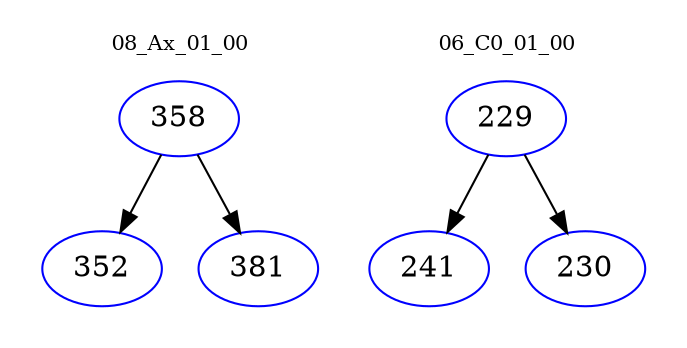 digraph{
subgraph cluster_0 {
color = white
label = "08_Ax_01_00";
fontsize=10;
T0_358 [label="358", color="blue"]
T0_358 -> T0_352 [color="black"]
T0_352 [label="352", color="blue"]
T0_358 -> T0_381 [color="black"]
T0_381 [label="381", color="blue"]
}
subgraph cluster_1 {
color = white
label = "06_C0_01_00";
fontsize=10;
T1_229 [label="229", color="blue"]
T1_229 -> T1_241 [color="black"]
T1_241 [label="241", color="blue"]
T1_229 -> T1_230 [color="black"]
T1_230 [label="230", color="blue"]
}
}
